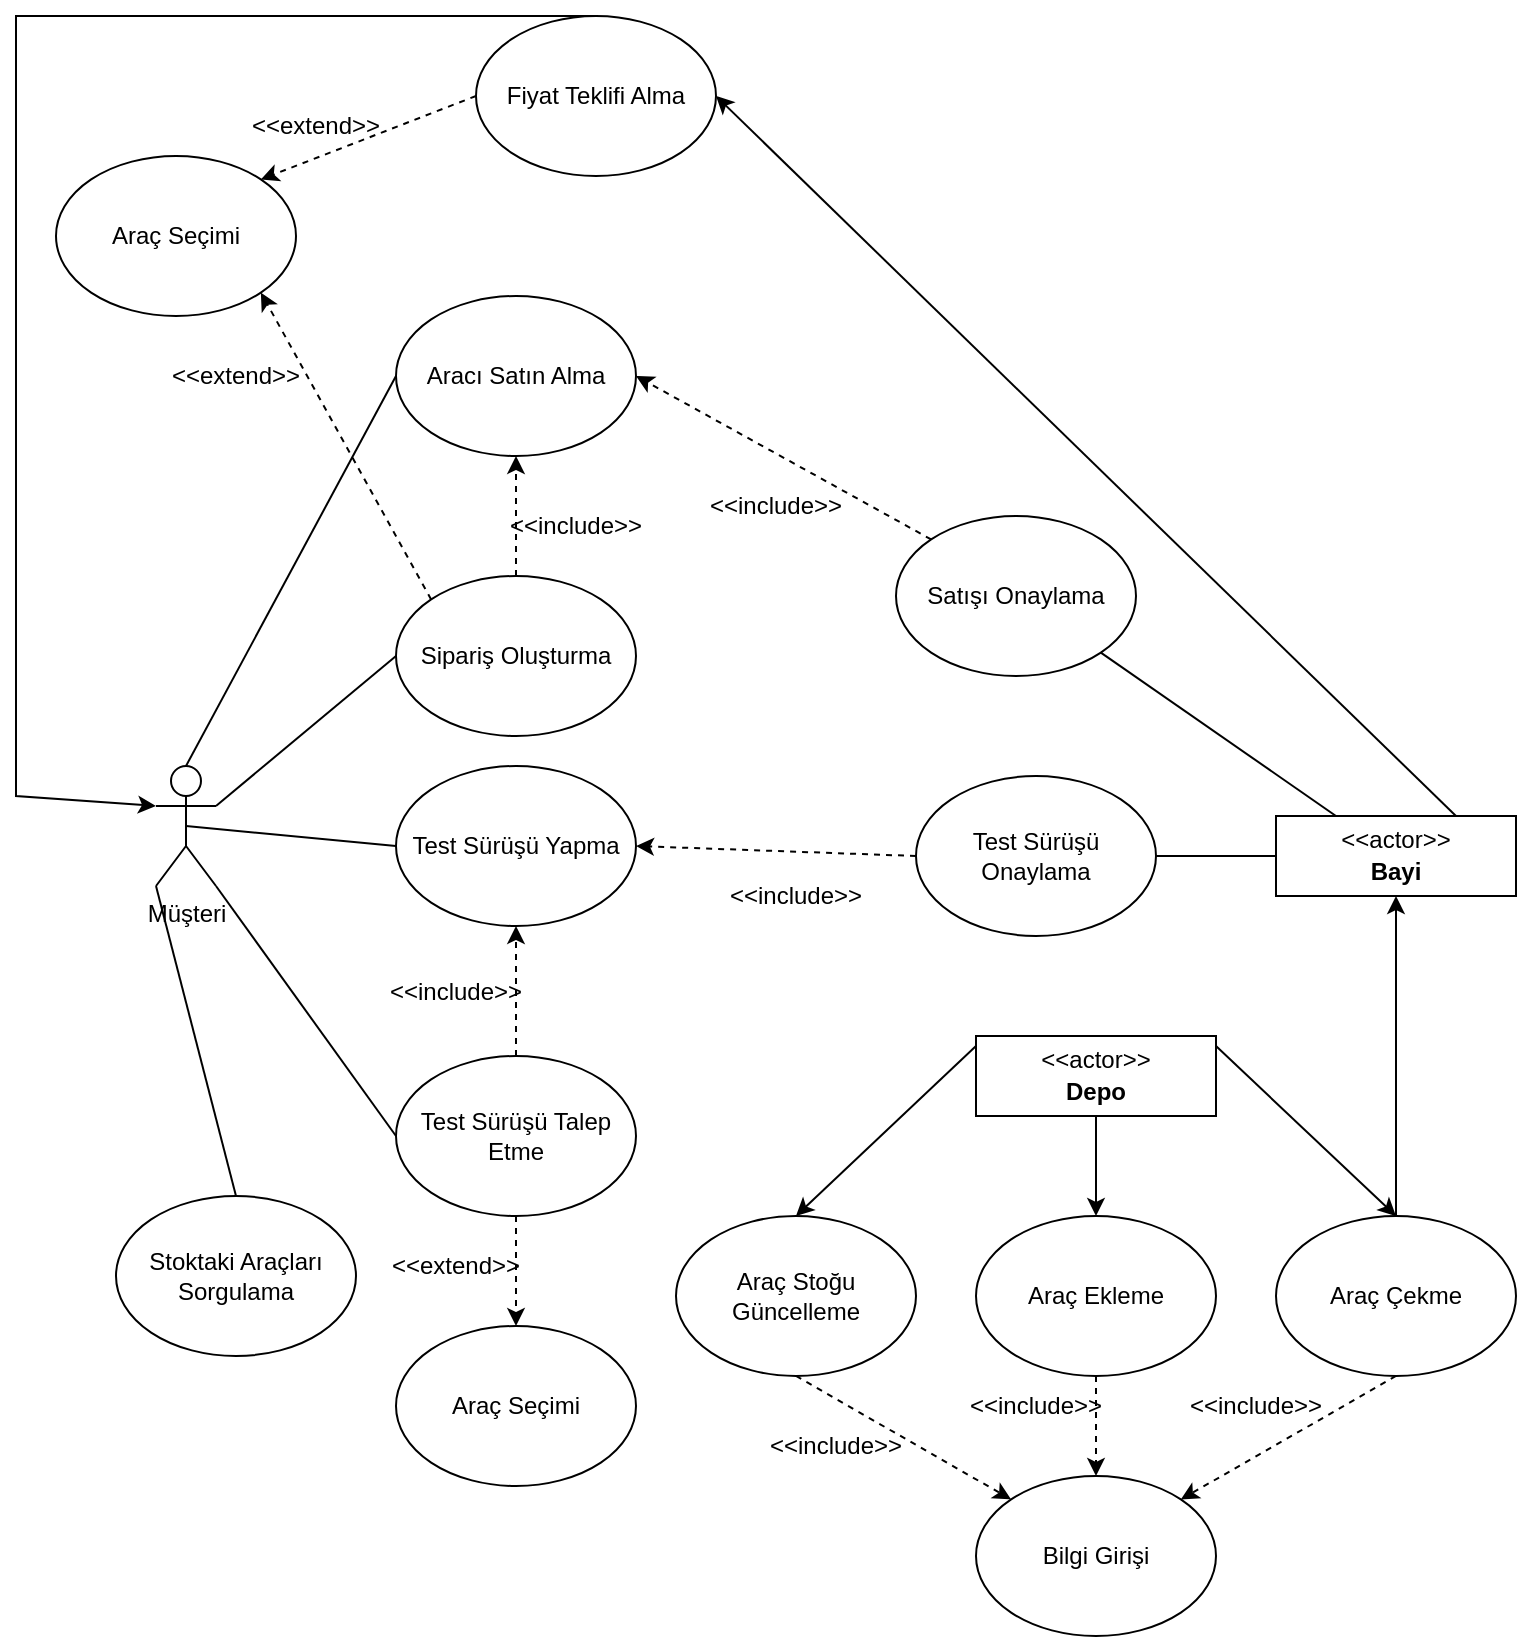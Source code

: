 <mxfile version="26.2.14">
  <diagram name="Sayfa -1" id="X-VM2zPhGA3CFvxgHZqU">
    <mxGraphModel dx="1042" dy="534" grid="1" gridSize="10" guides="1" tooltips="1" connect="1" arrows="1" fold="1" page="1" pageScale="1" pageWidth="827" pageHeight="1169" math="0" shadow="0">
      <root>
        <mxCell id="0" />
        <mxCell id="1" parent="0" />
        <mxCell id="dp5F_s6Nj8RVhwZsUuF0-4" value="Müşteri" style="shape=umlActor;verticalLabelPosition=bottom;verticalAlign=top;html=1;outlineConnect=0;textShadow=0;" parent="1" vertex="1">
          <mxGeometry x="109" y="455" width="30" height="60" as="geometry" />
        </mxCell>
        <mxCell id="dp5F_s6Nj8RVhwZsUuF0-6" value="Stoktaki Araçları Sorgulama" style="ellipse;whiteSpace=wrap;html=1;" parent="1" vertex="1">
          <mxGeometry x="89" y="670" width="120" height="80" as="geometry" />
        </mxCell>
        <mxCell id="dp5F_s6Nj8RVhwZsUuF0-7" value="Sipariş Oluşturma" style="ellipse;whiteSpace=wrap;html=1;" parent="1" vertex="1">
          <mxGeometry x="229" y="360" width="120" height="80" as="geometry" />
        </mxCell>
        <mxCell id="dp5F_s6Nj8RVhwZsUuF0-9" value="Araç Çekme" style="ellipse;whiteSpace=wrap;html=1;" parent="1" vertex="1">
          <mxGeometry x="669" y="680" width="120" height="80" as="geometry" />
        </mxCell>
        <mxCell id="dp5F_s6Nj8RVhwZsUuF0-10" value="" style="endArrow=classic;html=1;rounded=0;exitX=1;exitY=0.25;exitDx=0;exitDy=0;entryX=0.5;entryY=0;entryDx=0;entryDy=0;" parent="1" source="PK9hX_vZC2HyedBlvUml-5" target="dp5F_s6Nj8RVhwZsUuF0-9" edge="1">
          <mxGeometry width="50" height="50" relative="1" as="geometry">
            <mxPoint x="464" y="615" as="sourcePoint" />
            <mxPoint x="559" y="665" as="targetPoint" />
          </mxGeometry>
        </mxCell>
        <mxCell id="dp5F_s6Nj8RVhwZsUuF0-11" value="" style="endArrow=classic;html=1;rounded=0;exitX=0.5;exitY=0;exitDx=0;exitDy=0;entryX=0.5;entryY=1;entryDx=0;entryDy=0;" parent="1" source="dp5F_s6Nj8RVhwZsUuF0-9" target="PK9hX_vZC2HyedBlvUml-3" edge="1">
          <mxGeometry width="50" height="50" relative="1" as="geometry">
            <mxPoint x="519" y="675" as="sourcePoint" />
            <mxPoint x="689" y="525" as="targetPoint" />
          </mxGeometry>
        </mxCell>
        <mxCell id="dp5F_s6Nj8RVhwZsUuF0-17" value="" style="endArrow=none;html=1;rounded=0;exitX=0;exitY=1;exitDx=0;exitDy=0;exitPerimeter=0;entryX=0.5;entryY=0;entryDx=0;entryDy=0;" parent="1" source="dp5F_s6Nj8RVhwZsUuF0-4" target="dp5F_s6Nj8RVhwZsUuF0-6" edge="1">
          <mxGeometry width="50" height="50" relative="1" as="geometry">
            <mxPoint x="179" y="685" as="sourcePoint" />
            <mxPoint x="229" y="635" as="targetPoint" />
          </mxGeometry>
        </mxCell>
        <mxCell id="dp5F_s6Nj8RVhwZsUuF0-18" value="" style="endArrow=none;html=1;rounded=0;exitX=1;exitY=0.333;exitDx=0;exitDy=0;exitPerimeter=0;entryX=0;entryY=0.5;entryDx=0;entryDy=0;" parent="1" source="dp5F_s6Nj8RVhwZsUuF0-4" target="dp5F_s6Nj8RVhwZsUuF0-7" edge="1">
          <mxGeometry width="50" height="50" relative="1" as="geometry">
            <mxPoint x="189" y="361" as="sourcePoint" />
            <mxPoint x="246.5" y="515" as="targetPoint" />
          </mxGeometry>
        </mxCell>
        <mxCell id="dp5F_s6Nj8RVhwZsUuF0-22" value="Test Sürüşü Yapma" style="ellipse;whiteSpace=wrap;html=1;" parent="1" vertex="1">
          <mxGeometry x="229" y="455" width="120" height="80" as="geometry" />
        </mxCell>
        <mxCell id="dp5F_s6Nj8RVhwZsUuF0-26" value="" style="endArrow=none;html=1;rounded=0;exitX=0.5;exitY=0.5;exitDx=0;exitDy=0;exitPerimeter=0;entryX=0;entryY=0.5;entryDx=0;entryDy=0;" parent="1" source="dp5F_s6Nj8RVhwZsUuF0-4" target="dp5F_s6Nj8RVhwZsUuF0-22" edge="1">
          <mxGeometry width="50" height="50" relative="1" as="geometry">
            <mxPoint x="339" y="585" as="sourcePoint" />
            <mxPoint x="389" y="535" as="targetPoint" />
          </mxGeometry>
        </mxCell>
        <mxCell id="dp5F_s6Nj8RVhwZsUuF0-31" value="Satışı Onaylama" style="ellipse;whiteSpace=wrap;html=1;" parent="1" vertex="1">
          <mxGeometry x="479" y="330" width="120" height="80" as="geometry" />
        </mxCell>
        <mxCell id="dp5F_s6Nj8RVhwZsUuF0-32" value="" style="endArrow=none;html=1;rounded=0;exitX=0.25;exitY=0;exitDx=0;exitDy=0;entryX=1;entryY=1;entryDx=0;entryDy=0;" parent="1" source="PK9hX_vZC2HyedBlvUml-2" target="dp5F_s6Nj8RVhwZsUuF0-31" edge="1">
          <mxGeometry width="50" height="50" relative="1" as="geometry">
            <mxPoint x="696.5" y="471" as="sourcePoint" />
            <mxPoint x="599" y="335" as="targetPoint" />
          </mxGeometry>
        </mxCell>
        <mxCell id="PK9hX_vZC2HyedBlvUml-1" value="" style="fontStyle=1;align=center;verticalAlign=middle;childLayout=stackLayout;horizontal=1;horizontalStack=0;resizeParent=1;resizeParentMax=0;resizeLast=0;marginBottom=0;" parent="1" vertex="1">
          <mxGeometry x="669" y="480" width="120" height="40" as="geometry" />
        </mxCell>
        <mxCell id="PK9hX_vZC2HyedBlvUml-2" value="&amp;lt;&amp;lt;actor&amp;gt;&amp;gt;" style="html=1;align=center;spacing=0;verticalAlign=middle;strokeColor=none;fillColor=none;whiteSpace=wrap;spacingTop=3;" parent="PK9hX_vZC2HyedBlvUml-1" vertex="1">
          <mxGeometry width="120" height="20" as="geometry" />
        </mxCell>
        <mxCell id="PK9hX_vZC2HyedBlvUml-3" value="Bayi" style="html=1;align=center;spacing=0;verticalAlign=middle;strokeColor=none;fillColor=none;whiteSpace=wrap;spacingBottom=4;fontStyle=1" parent="PK9hX_vZC2HyedBlvUml-1" vertex="1">
          <mxGeometry y="20" width="120" height="20" as="geometry" />
        </mxCell>
        <mxCell id="PK9hX_vZC2HyedBlvUml-4" value="" style="fontStyle=1;align=center;verticalAlign=middle;childLayout=stackLayout;horizontal=1;horizontalStack=0;resizeParent=1;resizeParentMax=0;resizeLast=0;marginBottom=0;" parent="1" vertex="1">
          <mxGeometry x="519" y="590" width="120" height="40" as="geometry" />
        </mxCell>
        <mxCell id="PK9hX_vZC2HyedBlvUml-5" value="&amp;lt;&amp;lt;actor&amp;gt;&amp;gt;" style="html=1;align=center;spacing=0;verticalAlign=middle;strokeColor=none;fillColor=none;whiteSpace=wrap;spacingTop=3;" parent="PK9hX_vZC2HyedBlvUml-4" vertex="1">
          <mxGeometry width="120" height="20" as="geometry" />
        </mxCell>
        <mxCell id="PK9hX_vZC2HyedBlvUml-6" value="Depo" style="html=1;align=center;spacing=0;verticalAlign=middle;strokeColor=none;fillColor=none;whiteSpace=wrap;spacingBottom=4;fontStyle=1" parent="PK9hX_vZC2HyedBlvUml-4" vertex="1">
          <mxGeometry y="20" width="120" height="20" as="geometry" />
        </mxCell>
        <mxCell id="dWlnRMjQW8WXtGIZt7kH-2" value="Araç Ekleme" style="ellipse;whiteSpace=wrap;html=1;" vertex="1" parent="1">
          <mxGeometry x="519" y="680" width="120" height="80" as="geometry" />
        </mxCell>
        <mxCell id="dWlnRMjQW8WXtGIZt7kH-3" value="Araç Stoğu Güncelleme" style="ellipse;whiteSpace=wrap;html=1;" vertex="1" parent="1">
          <mxGeometry x="369" y="680" width="120" height="80" as="geometry" />
        </mxCell>
        <mxCell id="dWlnRMjQW8WXtGIZt7kH-4" value="" style="endArrow=classic;html=1;rounded=0;exitX=0.5;exitY=1;exitDx=0;exitDy=0;entryX=0.5;entryY=0;entryDx=0;entryDy=0;" edge="1" parent="1" source="PK9hX_vZC2HyedBlvUml-6" target="dWlnRMjQW8WXtGIZt7kH-2">
          <mxGeometry width="50" height="50" relative="1" as="geometry">
            <mxPoint x="249" y="730" as="sourcePoint" />
            <mxPoint x="299" y="680" as="targetPoint" />
          </mxGeometry>
        </mxCell>
        <mxCell id="dWlnRMjQW8WXtGIZt7kH-5" value="" style="endArrow=classic;html=1;rounded=0;exitX=0;exitY=0.25;exitDx=0;exitDy=0;entryX=0.5;entryY=0;entryDx=0;entryDy=0;" edge="1" parent="1" source="PK9hX_vZC2HyedBlvUml-5">
          <mxGeometry width="50" height="50" relative="1" as="geometry">
            <mxPoint x="319" y="740" as="sourcePoint" />
            <mxPoint x="429" y="680" as="targetPoint" />
          </mxGeometry>
        </mxCell>
        <mxCell id="dWlnRMjQW8WXtGIZt7kH-6" value="Test Sürüşü Talep Etme" style="ellipse;whiteSpace=wrap;html=1;" vertex="1" parent="1">
          <mxGeometry x="229" y="600" width="120" height="80" as="geometry" />
        </mxCell>
        <mxCell id="dWlnRMjQW8WXtGIZt7kH-7" value="Test Sürüşü Onaylama" style="ellipse;whiteSpace=wrap;html=1;" vertex="1" parent="1">
          <mxGeometry x="489" y="460" width="120" height="80" as="geometry" />
        </mxCell>
        <mxCell id="dWlnRMjQW8WXtGIZt7kH-9" value="" style="endArrow=none;html=1;rounded=0;exitX=1;exitY=1;exitDx=0;exitDy=0;exitPerimeter=0;entryX=0;entryY=0.5;entryDx=0;entryDy=0;" edge="1" parent="1" source="dp5F_s6Nj8RVhwZsUuF0-4" target="dWlnRMjQW8WXtGIZt7kH-6">
          <mxGeometry width="50" height="50" relative="1" as="geometry">
            <mxPoint x="209" y="550" as="sourcePoint" />
            <mxPoint x="259" y="500" as="targetPoint" />
          </mxGeometry>
        </mxCell>
        <mxCell id="dWlnRMjQW8WXtGIZt7kH-11" value="" style="html=1;labelBackgroundColor=#ffffff;startArrow=none;startFill=0;startSize=6;endArrow=classic;endFill=1;endSize=6;jettySize=auto;orthogonalLoop=1;strokeWidth=1;dashed=1;fontSize=14;rounded=0;exitX=0.5;exitY=0;exitDx=0;exitDy=0;entryX=0.5;entryY=1;entryDx=0;entryDy=0;" edge="1" parent="1" source="dWlnRMjQW8WXtGIZt7kH-6" target="dp5F_s6Nj8RVhwZsUuF0-22">
          <mxGeometry width="60" height="60" relative="1" as="geometry">
            <mxPoint x="399" y="385" as="sourcePoint" />
            <mxPoint x="559" y="230" as="targetPoint" />
          </mxGeometry>
        </mxCell>
        <mxCell id="dWlnRMjQW8WXtGIZt7kH-12" value="&amp;lt;&amp;lt;include&amp;gt;&amp;gt;" style="text;html=1;align=center;verticalAlign=middle;whiteSpace=wrap;rounded=0;" vertex="1" parent="1">
          <mxGeometry x="229" y="550" width="60" height="35" as="geometry" />
        </mxCell>
        <mxCell id="dWlnRMjQW8WXtGIZt7kH-14" value="" style="html=1;labelBackgroundColor=#ffffff;startArrow=none;startFill=0;startSize=6;endArrow=classic;endFill=1;endSize=6;jettySize=auto;orthogonalLoop=1;strokeWidth=1;dashed=1;fontSize=14;rounded=0;exitX=0;exitY=0.5;exitDx=0;exitDy=0;entryX=1;entryY=0.5;entryDx=0;entryDy=0;" edge="1" parent="1" source="dWlnRMjQW8WXtGIZt7kH-7" target="dp5F_s6Nj8RVhwZsUuF0-22">
          <mxGeometry width="60" height="60" relative="1" as="geometry">
            <mxPoint x="409" y="510" as="sourcePoint" />
            <mxPoint x="399" y="465" as="targetPoint" />
          </mxGeometry>
        </mxCell>
        <mxCell id="dWlnRMjQW8WXtGIZt7kH-15" value="&amp;lt;&amp;lt;include&amp;gt;&amp;gt;" style="text;html=1;align=center;verticalAlign=middle;whiteSpace=wrap;rounded=0;" vertex="1" parent="1">
          <mxGeometry x="399" y="505" width="60" height="30" as="geometry" />
        </mxCell>
        <mxCell id="dWlnRMjQW8WXtGIZt7kH-16" value="" style="endArrow=none;html=1;rounded=0;exitX=0;exitY=0;exitDx=0;exitDy=0;entryX=1;entryY=0.5;entryDx=0;entryDy=0;" edge="1" parent="1" source="PK9hX_vZC2HyedBlvUml-3" target="dWlnRMjQW8WXtGIZt7kH-7">
          <mxGeometry width="50" height="50" relative="1" as="geometry">
            <mxPoint x="449" y="440" as="sourcePoint" />
            <mxPoint x="499" y="390" as="targetPoint" />
          </mxGeometry>
        </mxCell>
        <mxCell id="dWlnRMjQW8WXtGIZt7kH-18" value="Aracı Satın Alma" style="ellipse;whiteSpace=wrap;html=1;" vertex="1" parent="1">
          <mxGeometry x="229" y="220" width="120" height="80" as="geometry" />
        </mxCell>
        <mxCell id="dWlnRMjQW8WXtGIZt7kH-19" value="" style="endArrow=none;html=1;rounded=0;exitX=0.5;exitY=0;exitDx=0;exitDy=0;exitPerimeter=0;entryX=0;entryY=0.5;entryDx=0;entryDy=0;" edge="1" parent="1" source="dp5F_s6Nj8RVhwZsUuF0-4" target="dWlnRMjQW8WXtGIZt7kH-18">
          <mxGeometry width="50" height="50" relative="1" as="geometry">
            <mxPoint x="219" y="365" as="sourcePoint" />
            <mxPoint x="244" y="250" as="targetPoint" />
          </mxGeometry>
        </mxCell>
        <mxCell id="dWlnRMjQW8WXtGIZt7kH-20" value="" style="html=1;labelBackgroundColor=#ffffff;startArrow=none;startFill=0;startSize=6;endArrow=classic;endFill=1;endSize=6;jettySize=auto;orthogonalLoop=1;strokeWidth=1;dashed=1;fontSize=14;rounded=0;entryX=1;entryY=0.5;entryDx=0;entryDy=0;exitX=0;exitY=0;exitDx=0;exitDy=0;" edge="1" parent="1" source="dp5F_s6Nj8RVhwZsUuF0-31" target="dWlnRMjQW8WXtGIZt7kH-18">
          <mxGeometry width="60" height="60" relative="1" as="geometry">
            <mxPoint x="507" y="592" as="sourcePoint" />
            <mxPoint x="441" y="518" as="targetPoint" />
          </mxGeometry>
        </mxCell>
        <mxCell id="dWlnRMjQW8WXtGIZt7kH-21" value="" style="html=1;labelBackgroundColor=#ffffff;startArrow=none;startFill=0;startSize=6;endArrow=classic;endFill=1;endSize=6;jettySize=auto;orthogonalLoop=1;strokeWidth=1;dashed=1;fontSize=14;rounded=0;exitX=0.5;exitY=0;exitDx=0;exitDy=0;entryX=0.5;entryY=1;entryDx=0;entryDy=0;" edge="1" parent="1" source="dp5F_s6Nj8RVhwZsUuF0-7" target="dWlnRMjQW8WXtGIZt7kH-18">
          <mxGeometry width="60" height="60" relative="1" as="geometry">
            <mxPoint x="517" y="602" as="sourcePoint" />
            <mxPoint x="451" y="528" as="targetPoint" />
          </mxGeometry>
        </mxCell>
        <mxCell id="dWlnRMjQW8WXtGIZt7kH-22" value="&amp;lt;&amp;lt;include&amp;gt;&amp;gt;" style="text;html=1;align=center;verticalAlign=middle;whiteSpace=wrap;rounded=0;" vertex="1" parent="1">
          <mxGeometry x="289" y="320" width="60" height="30" as="geometry" />
        </mxCell>
        <mxCell id="dWlnRMjQW8WXtGIZt7kH-23" value="&amp;lt;&amp;lt;include&amp;gt;&amp;gt;" style="text;html=1;align=center;verticalAlign=middle;whiteSpace=wrap;rounded=0;" vertex="1" parent="1">
          <mxGeometry x="389" y="310" width="60" height="30" as="geometry" />
        </mxCell>
        <mxCell id="dWlnRMjQW8WXtGIZt7kH-24" value="Araç Seçimi" style="ellipse;whiteSpace=wrap;html=1;" vertex="1" parent="1">
          <mxGeometry x="229" y="735" width="120" height="80" as="geometry" />
        </mxCell>
        <mxCell id="dWlnRMjQW8WXtGIZt7kH-25" value="" style="html=1;labelBackgroundColor=#ffffff;startArrow=none;startFill=0;startSize=6;endArrow=classic;endFill=1;endSize=6;jettySize=auto;orthogonalLoop=1;strokeWidth=1;dashed=1;fontSize=14;rounded=0;exitX=0.5;exitY=1;exitDx=0;exitDy=0;entryX=0.5;entryY=0;entryDx=0;entryDy=0;" edge="1" parent="1" source="dWlnRMjQW8WXtGIZt7kH-6" target="dWlnRMjQW8WXtGIZt7kH-24">
          <mxGeometry width="60" height="60" relative="1" as="geometry">
            <mxPoint x="299" y="590" as="sourcePoint" />
            <mxPoint x="357" y="518" as="targetPoint" />
          </mxGeometry>
        </mxCell>
        <mxCell id="dWlnRMjQW8WXtGIZt7kH-26" value="&amp;lt;&amp;lt;extend&amp;gt;&amp;gt;" style="text;html=1;align=center;verticalAlign=middle;whiteSpace=wrap;rounded=0;" vertex="1" parent="1">
          <mxGeometry x="229" y="690" width="60" height="30" as="geometry" />
        </mxCell>
        <mxCell id="dWlnRMjQW8WXtGIZt7kH-27" value="Araç Seçimi" style="ellipse;whiteSpace=wrap;html=1;" vertex="1" parent="1">
          <mxGeometry x="59" y="150" width="120" height="80" as="geometry" />
        </mxCell>
        <mxCell id="dWlnRMjQW8WXtGIZt7kH-28" value="&amp;lt;&amp;lt;extend&amp;gt;&amp;gt;" style="text;html=1;align=center;verticalAlign=middle;whiteSpace=wrap;rounded=0;" vertex="1" parent="1">
          <mxGeometry x="119" y="245" width="60" height="30" as="geometry" />
        </mxCell>
        <mxCell id="dWlnRMjQW8WXtGIZt7kH-29" value="" style="html=1;labelBackgroundColor=#ffffff;startArrow=none;startFill=0;startSize=6;endArrow=classic;endFill=1;endSize=6;jettySize=auto;orthogonalLoop=1;strokeWidth=1;dashed=1;fontSize=14;rounded=0;exitX=0;exitY=0;exitDx=0;exitDy=0;entryX=1;entryY=1;entryDx=0;entryDy=0;" edge="1" parent="1" source="dp5F_s6Nj8RVhwZsUuF0-7" target="dWlnRMjQW8WXtGIZt7kH-27">
          <mxGeometry width="60" height="60" relative="1" as="geometry">
            <mxPoint x="299" y="670" as="sourcePoint" />
            <mxPoint x="189" y="290" as="targetPoint" />
          </mxGeometry>
        </mxCell>
        <mxCell id="dWlnRMjQW8WXtGIZt7kH-31" value="Bilgi Girişi" style="ellipse;whiteSpace=wrap;html=1;" vertex="1" parent="1">
          <mxGeometry x="519" y="810" width="120" height="80" as="geometry" />
        </mxCell>
        <mxCell id="dWlnRMjQW8WXtGIZt7kH-32" value="" style="html=1;labelBackgroundColor=#ffffff;startArrow=none;startFill=0;startSize=6;endArrow=classic;endFill=1;endSize=6;jettySize=auto;orthogonalLoop=1;strokeWidth=1;dashed=1;fontSize=14;rounded=0;exitX=0.5;exitY=1;exitDx=0;exitDy=0;entryX=0;entryY=0;entryDx=0;entryDy=0;" edge="1" parent="1" target="dWlnRMjQW8WXtGIZt7kH-31">
          <mxGeometry width="60" height="60" relative="1" as="geometry">
            <mxPoint x="429" y="760" as="sourcePoint" />
            <mxPoint x="329" y="625" as="targetPoint" />
          </mxGeometry>
        </mxCell>
        <mxCell id="dWlnRMjQW8WXtGIZt7kH-33" value="" style="html=1;labelBackgroundColor=#ffffff;startArrow=none;startFill=0;startSize=6;endArrow=classic;endFill=1;endSize=6;jettySize=auto;orthogonalLoop=1;strokeWidth=1;dashed=1;fontSize=14;rounded=0;exitX=0.5;exitY=1;exitDx=0;exitDy=0;entryX=0.5;entryY=0;entryDx=0;entryDy=0;" edge="1" parent="1" source="dWlnRMjQW8WXtGIZt7kH-2" target="dWlnRMjQW8WXtGIZt7kH-31">
          <mxGeometry width="60" height="60" relative="1" as="geometry">
            <mxPoint x="339" y="560" as="sourcePoint" />
            <mxPoint x="339" y="635" as="targetPoint" />
          </mxGeometry>
        </mxCell>
        <mxCell id="dWlnRMjQW8WXtGIZt7kH-34" value="" style="html=1;labelBackgroundColor=#ffffff;startArrow=none;startFill=0;startSize=6;endArrow=classic;endFill=1;endSize=6;jettySize=auto;orthogonalLoop=1;strokeWidth=1;dashed=1;fontSize=14;rounded=0;exitX=0.5;exitY=1;exitDx=0;exitDy=0;entryX=1;entryY=0;entryDx=0;entryDy=0;" edge="1" parent="1" source="dp5F_s6Nj8RVhwZsUuF0-9" target="dWlnRMjQW8WXtGIZt7kH-31">
          <mxGeometry width="60" height="60" relative="1" as="geometry">
            <mxPoint x="349" y="570" as="sourcePoint" />
            <mxPoint x="349" y="645" as="targetPoint" />
          </mxGeometry>
        </mxCell>
        <mxCell id="dWlnRMjQW8WXtGIZt7kH-37" value="&amp;lt;&amp;lt;include&amp;gt;&amp;gt;" style="text;html=1;align=center;verticalAlign=middle;whiteSpace=wrap;rounded=0;" vertex="1" parent="1">
          <mxGeometry x="419" y="780" width="60" height="30" as="geometry" />
        </mxCell>
        <mxCell id="dWlnRMjQW8WXtGIZt7kH-38" value="&amp;lt;&amp;lt;include&amp;gt;&amp;gt;" style="text;html=1;align=center;verticalAlign=middle;whiteSpace=wrap;rounded=0;" vertex="1" parent="1">
          <mxGeometry x="519" y="760" width="60" height="30" as="geometry" />
        </mxCell>
        <mxCell id="dWlnRMjQW8WXtGIZt7kH-39" value="&amp;lt;&amp;lt;include&amp;gt;&amp;gt;" style="text;html=1;align=center;verticalAlign=middle;whiteSpace=wrap;rounded=0;" vertex="1" parent="1">
          <mxGeometry x="629" y="760" width="60" height="30" as="geometry" />
        </mxCell>
        <mxCell id="dWlnRMjQW8WXtGIZt7kH-40" value="Fiyat Teklifi Alma" style="ellipse;whiteSpace=wrap;html=1;" vertex="1" parent="1">
          <mxGeometry x="269" y="80" width="120" height="80" as="geometry" />
        </mxCell>
        <mxCell id="dWlnRMjQW8WXtGIZt7kH-43" value="" style="html=1;labelBackgroundColor=#ffffff;startArrow=none;startFill=0;startSize=6;endArrow=classic;endFill=1;endSize=6;jettySize=auto;orthogonalLoop=1;strokeWidth=1;dashed=1;fontSize=14;rounded=0;exitX=0;exitY=0.5;exitDx=0;exitDy=0;entryX=1;entryY=0;entryDx=0;entryDy=0;" edge="1" parent="1" source="dWlnRMjQW8WXtGIZt7kH-40" target="dWlnRMjQW8WXtGIZt7kH-27">
          <mxGeometry width="60" height="60" relative="1" as="geometry">
            <mxPoint x="257" y="382" as="sourcePoint" />
            <mxPoint x="151" y="228" as="targetPoint" />
          </mxGeometry>
        </mxCell>
        <mxCell id="dWlnRMjQW8WXtGIZt7kH-44" value="&amp;lt;&amp;lt;extend&amp;gt;&amp;gt;" style="text;html=1;align=center;verticalAlign=middle;whiteSpace=wrap;rounded=0;" vertex="1" parent="1">
          <mxGeometry x="159" y="120" width="60" height="30" as="geometry" />
        </mxCell>
        <mxCell id="dWlnRMjQW8WXtGIZt7kH-46" value="" style="endArrow=classic;html=1;rounded=0;exitX=0.75;exitY=0;exitDx=0;exitDy=0;entryX=1;entryY=0.5;entryDx=0;entryDy=0;" edge="1" parent="1" source="PK9hX_vZC2HyedBlvUml-2" target="dWlnRMjQW8WXtGIZt7kH-40">
          <mxGeometry width="50" height="50" relative="1" as="geometry">
            <mxPoint x="629" y="300" as="sourcePoint" />
            <mxPoint x="679" y="250" as="targetPoint" />
          </mxGeometry>
        </mxCell>
        <mxCell id="dWlnRMjQW8WXtGIZt7kH-47" value="" style="endArrow=classic;html=1;rounded=0;exitX=0.5;exitY=0;exitDx=0;exitDy=0;entryX=0;entryY=0.333;entryDx=0;entryDy=0;entryPerimeter=0;" edge="1" parent="1" source="dWlnRMjQW8WXtGIZt7kH-40" target="dp5F_s6Nj8RVhwZsUuF0-4">
          <mxGeometry width="50" height="50" relative="1" as="geometry">
            <mxPoint x="29" y="370" as="sourcePoint" />
            <mxPoint x="79" y="320" as="targetPoint" />
            <Array as="points">
              <mxPoint x="39" y="80" />
              <mxPoint x="39" y="470" />
            </Array>
          </mxGeometry>
        </mxCell>
      </root>
    </mxGraphModel>
  </diagram>
</mxfile>
